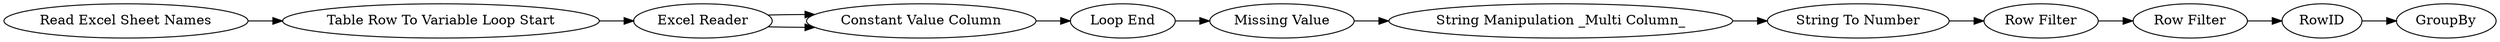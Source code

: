 digraph {
	3 [label="Read Excel Sheet Names"]
	4 [label="Table Row To Variable Loop Start"]
	5 [label="Excel Reader"]
	6 [label="Loop End"]
	7 [label="Missing Value"]
	8 [label="Constant Value Column"]
	9 [label="String To Number"]
	10 [label="String Manipulation _Multi Column_"]
	11 [label="Row Filter"]
	12 [label="Row Filter"]
	13 [label=RowID]
	14 [label=GroupBy]
	3 -> 4
	4 -> 5
	5 -> 8
	5 -> 8
	6 -> 7
	7 -> 10
	8 -> 6
	9 -> 11
	10 -> 9
	11 -> 12
	12 -> 13
	13 -> 14
	rankdir=LR
}
